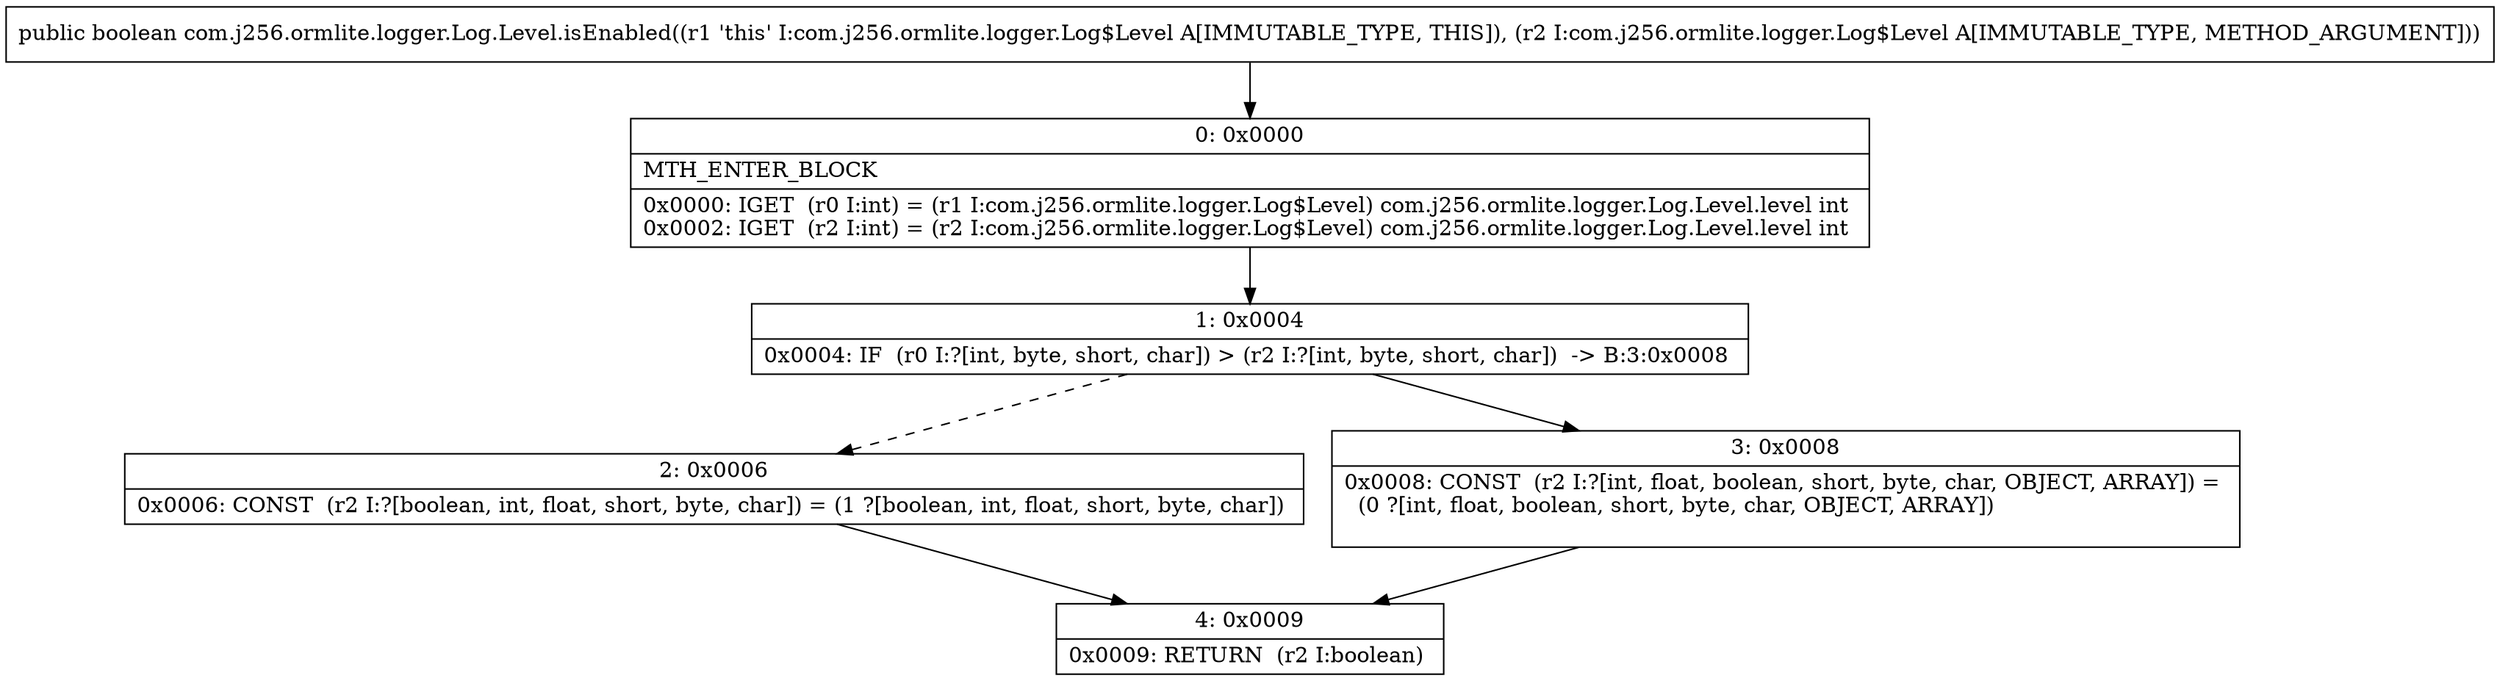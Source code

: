 digraph "CFG forcom.j256.ormlite.logger.Log.Level.isEnabled(Lcom\/j256\/ormlite\/logger\/Log$Level;)Z" {
Node_0 [shape=record,label="{0\:\ 0x0000|MTH_ENTER_BLOCK\l|0x0000: IGET  (r0 I:int) = (r1 I:com.j256.ormlite.logger.Log$Level) com.j256.ormlite.logger.Log.Level.level int \l0x0002: IGET  (r2 I:int) = (r2 I:com.j256.ormlite.logger.Log$Level) com.j256.ormlite.logger.Log.Level.level int \l}"];
Node_1 [shape=record,label="{1\:\ 0x0004|0x0004: IF  (r0 I:?[int, byte, short, char]) \> (r2 I:?[int, byte, short, char])  \-\> B:3:0x0008 \l}"];
Node_2 [shape=record,label="{2\:\ 0x0006|0x0006: CONST  (r2 I:?[boolean, int, float, short, byte, char]) = (1 ?[boolean, int, float, short, byte, char]) \l}"];
Node_3 [shape=record,label="{3\:\ 0x0008|0x0008: CONST  (r2 I:?[int, float, boolean, short, byte, char, OBJECT, ARRAY]) = \l  (0 ?[int, float, boolean, short, byte, char, OBJECT, ARRAY])\l \l}"];
Node_4 [shape=record,label="{4\:\ 0x0009|0x0009: RETURN  (r2 I:boolean) \l}"];
MethodNode[shape=record,label="{public boolean com.j256.ormlite.logger.Log.Level.isEnabled((r1 'this' I:com.j256.ormlite.logger.Log$Level A[IMMUTABLE_TYPE, THIS]), (r2 I:com.j256.ormlite.logger.Log$Level A[IMMUTABLE_TYPE, METHOD_ARGUMENT])) }"];
MethodNode -> Node_0;
Node_0 -> Node_1;
Node_1 -> Node_2[style=dashed];
Node_1 -> Node_3;
Node_2 -> Node_4;
Node_3 -> Node_4;
}

